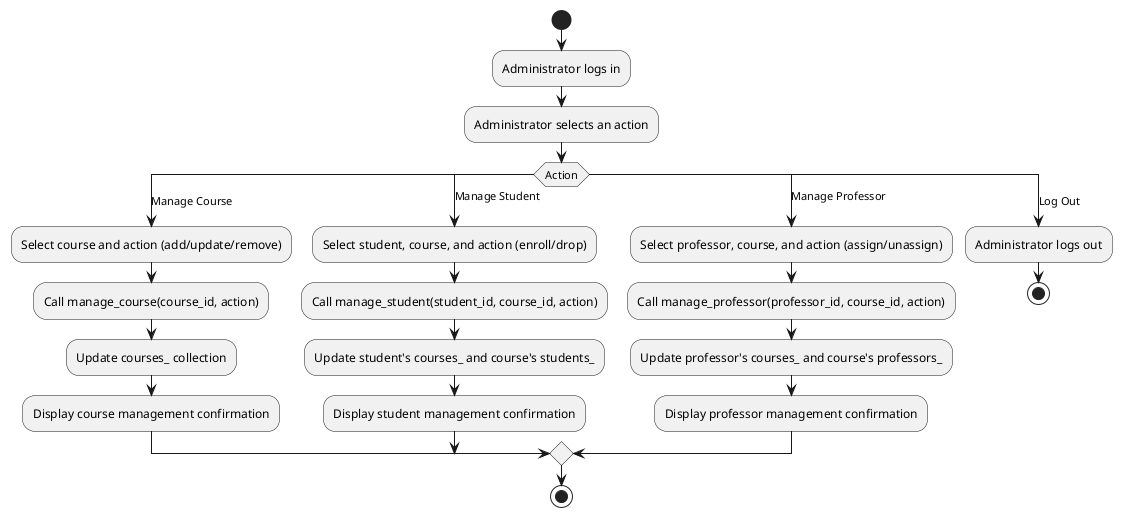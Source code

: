 @startuml
start

:Administrator logs in;
:Administrator selects an action;

switch (Action)
    case (Manage Course)
        :Select course and action (add/update/remove);
        :Call manage_course(course_id, action);
        :Update courses_ collection;
        :Display course management confirmation;
    case (Manage Student)
        :Select student, course, and action (enroll/drop);
        :Call manage_student(student_id, course_id, action);
        :Update student's courses_ and course's students_;
        :Display student management confirmation;
    case (Manage Professor)
        :Select professor, course, and action (assign/unassign);
        :Call manage_professor(professor_id, course_id, action);
        :Update professor's courses_ and course's professors_;
        :Display professor management confirmation;
    case (Log Out)
        :Administrator logs out;
        stop
endswitch

stop
@enduml
